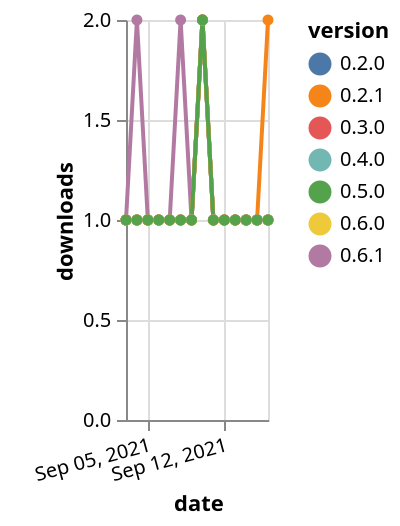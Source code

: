 {"$schema": "https://vega.github.io/schema/vega-lite/v5.json", "description": "A simple bar chart with embedded data.", "data": {"values": [{"date": "2021-09-03", "total": 215, "delta": 1, "version": "0.2.0"}, {"date": "2021-09-04", "total": 216, "delta": 1, "version": "0.2.0"}, {"date": "2021-09-05", "total": 217, "delta": 1, "version": "0.2.0"}, {"date": "2021-09-06", "total": 218, "delta": 1, "version": "0.2.0"}, {"date": "2021-09-07", "total": 219, "delta": 1, "version": "0.2.0"}, {"date": "2021-09-08", "total": 220, "delta": 1, "version": "0.2.0"}, {"date": "2021-09-09", "total": 221, "delta": 1, "version": "0.2.0"}, {"date": "2021-09-10", "total": 223, "delta": 2, "version": "0.2.0"}, {"date": "2021-09-11", "total": 224, "delta": 1, "version": "0.2.0"}, {"date": "2021-09-12", "total": 225, "delta": 1, "version": "0.2.0"}, {"date": "2021-09-13", "total": 226, "delta": 1, "version": "0.2.0"}, {"date": "2021-09-14", "total": 227, "delta": 1, "version": "0.2.0"}, {"date": "2021-09-15", "total": 228, "delta": 1, "version": "0.2.0"}, {"date": "2021-09-16", "total": 229, "delta": 1, "version": "0.2.0"}, {"date": "2021-09-03", "total": 134, "delta": 1, "version": "0.4.0"}, {"date": "2021-09-04", "total": 135, "delta": 1, "version": "0.4.0"}, {"date": "2021-09-05", "total": 136, "delta": 1, "version": "0.4.0"}, {"date": "2021-09-06", "total": 137, "delta": 1, "version": "0.4.0"}, {"date": "2021-09-07", "total": 138, "delta": 1, "version": "0.4.0"}, {"date": "2021-09-08", "total": 139, "delta": 1, "version": "0.4.0"}, {"date": "2021-09-09", "total": 140, "delta": 1, "version": "0.4.0"}, {"date": "2021-09-10", "total": 142, "delta": 2, "version": "0.4.0"}, {"date": "2021-09-11", "total": 143, "delta": 1, "version": "0.4.0"}, {"date": "2021-09-12", "total": 144, "delta": 1, "version": "0.4.0"}, {"date": "2021-09-13", "total": 145, "delta": 1, "version": "0.4.0"}, {"date": "2021-09-14", "total": 146, "delta": 1, "version": "0.4.0"}, {"date": "2021-09-15", "total": 147, "delta": 1, "version": "0.4.0"}, {"date": "2021-09-16", "total": 148, "delta": 1, "version": "0.4.0"}, {"date": "2021-09-03", "total": 207, "delta": 1, "version": "0.2.1"}, {"date": "2021-09-04", "total": 208, "delta": 1, "version": "0.2.1"}, {"date": "2021-09-05", "total": 209, "delta": 1, "version": "0.2.1"}, {"date": "2021-09-06", "total": 210, "delta": 1, "version": "0.2.1"}, {"date": "2021-09-07", "total": 211, "delta": 1, "version": "0.2.1"}, {"date": "2021-09-08", "total": 212, "delta": 1, "version": "0.2.1"}, {"date": "2021-09-09", "total": 213, "delta": 1, "version": "0.2.1"}, {"date": "2021-09-10", "total": 215, "delta": 2, "version": "0.2.1"}, {"date": "2021-09-11", "total": 216, "delta": 1, "version": "0.2.1"}, {"date": "2021-09-12", "total": 217, "delta": 1, "version": "0.2.1"}, {"date": "2021-09-13", "total": 218, "delta": 1, "version": "0.2.1"}, {"date": "2021-09-14", "total": 219, "delta": 1, "version": "0.2.1"}, {"date": "2021-09-15", "total": 220, "delta": 1, "version": "0.2.1"}, {"date": "2021-09-16", "total": 222, "delta": 2, "version": "0.2.1"}, {"date": "2021-09-03", "total": 141, "delta": 1, "version": "0.6.1"}, {"date": "2021-09-04", "total": 143, "delta": 2, "version": "0.6.1"}, {"date": "2021-09-05", "total": 144, "delta": 1, "version": "0.6.1"}, {"date": "2021-09-06", "total": 145, "delta": 1, "version": "0.6.1"}, {"date": "2021-09-07", "total": 146, "delta": 1, "version": "0.6.1"}, {"date": "2021-09-08", "total": 148, "delta": 2, "version": "0.6.1"}, {"date": "2021-09-09", "total": 149, "delta": 1, "version": "0.6.1"}, {"date": "2021-09-10", "total": 151, "delta": 2, "version": "0.6.1"}, {"date": "2021-09-11", "total": 152, "delta": 1, "version": "0.6.1"}, {"date": "2021-09-12", "total": 153, "delta": 1, "version": "0.6.1"}, {"date": "2021-09-13", "total": 154, "delta": 1, "version": "0.6.1"}, {"date": "2021-09-14", "total": 155, "delta": 1, "version": "0.6.1"}, {"date": "2021-09-15", "total": 156, "delta": 1, "version": "0.6.1"}, {"date": "2021-09-16", "total": 157, "delta": 1, "version": "0.6.1"}, {"date": "2021-09-03", "total": 190, "delta": 1, "version": "0.3.0"}, {"date": "2021-09-04", "total": 191, "delta": 1, "version": "0.3.0"}, {"date": "2021-09-05", "total": 192, "delta": 1, "version": "0.3.0"}, {"date": "2021-09-06", "total": 193, "delta": 1, "version": "0.3.0"}, {"date": "2021-09-07", "total": 194, "delta": 1, "version": "0.3.0"}, {"date": "2021-09-08", "total": 195, "delta": 1, "version": "0.3.0"}, {"date": "2021-09-09", "total": 196, "delta": 1, "version": "0.3.0"}, {"date": "2021-09-10", "total": 198, "delta": 2, "version": "0.3.0"}, {"date": "2021-09-11", "total": 199, "delta": 1, "version": "0.3.0"}, {"date": "2021-09-12", "total": 200, "delta": 1, "version": "0.3.0"}, {"date": "2021-09-13", "total": 201, "delta": 1, "version": "0.3.0"}, {"date": "2021-09-14", "total": 202, "delta": 1, "version": "0.3.0"}, {"date": "2021-09-15", "total": 203, "delta": 1, "version": "0.3.0"}, {"date": "2021-09-16", "total": 204, "delta": 1, "version": "0.3.0"}, {"date": "2021-09-03", "total": 140, "delta": 1, "version": "0.6.0"}, {"date": "2021-09-04", "total": 141, "delta": 1, "version": "0.6.0"}, {"date": "2021-09-05", "total": 142, "delta": 1, "version": "0.6.0"}, {"date": "2021-09-06", "total": 143, "delta": 1, "version": "0.6.0"}, {"date": "2021-09-07", "total": 144, "delta": 1, "version": "0.6.0"}, {"date": "2021-09-08", "total": 145, "delta": 1, "version": "0.6.0"}, {"date": "2021-09-09", "total": 146, "delta": 1, "version": "0.6.0"}, {"date": "2021-09-10", "total": 148, "delta": 2, "version": "0.6.0"}, {"date": "2021-09-11", "total": 149, "delta": 1, "version": "0.6.0"}, {"date": "2021-09-12", "total": 150, "delta": 1, "version": "0.6.0"}, {"date": "2021-09-13", "total": 151, "delta": 1, "version": "0.6.0"}, {"date": "2021-09-14", "total": 152, "delta": 1, "version": "0.6.0"}, {"date": "2021-09-15", "total": 153, "delta": 1, "version": "0.6.0"}, {"date": "2021-09-16", "total": 154, "delta": 1, "version": "0.6.0"}, {"date": "2021-09-03", "total": 135, "delta": 1, "version": "0.5.0"}, {"date": "2021-09-04", "total": 136, "delta": 1, "version": "0.5.0"}, {"date": "2021-09-05", "total": 137, "delta": 1, "version": "0.5.0"}, {"date": "2021-09-06", "total": 138, "delta": 1, "version": "0.5.0"}, {"date": "2021-09-07", "total": 139, "delta": 1, "version": "0.5.0"}, {"date": "2021-09-08", "total": 140, "delta": 1, "version": "0.5.0"}, {"date": "2021-09-09", "total": 141, "delta": 1, "version": "0.5.0"}, {"date": "2021-09-10", "total": 143, "delta": 2, "version": "0.5.0"}, {"date": "2021-09-11", "total": 144, "delta": 1, "version": "0.5.0"}, {"date": "2021-09-12", "total": 145, "delta": 1, "version": "0.5.0"}, {"date": "2021-09-13", "total": 146, "delta": 1, "version": "0.5.0"}, {"date": "2021-09-14", "total": 147, "delta": 1, "version": "0.5.0"}, {"date": "2021-09-15", "total": 148, "delta": 1, "version": "0.5.0"}, {"date": "2021-09-16", "total": 149, "delta": 1, "version": "0.5.0"}]}, "width": "container", "mark": {"type": "line", "point": {"filled": true}}, "encoding": {"x": {"field": "date", "type": "temporal", "timeUnit": "yearmonthdate", "title": "date", "axis": {"labelAngle": -15}}, "y": {"field": "delta", "type": "quantitative", "title": "downloads"}, "color": {"field": "version", "type": "nominal"}, "tooltip": {"field": "delta"}}}